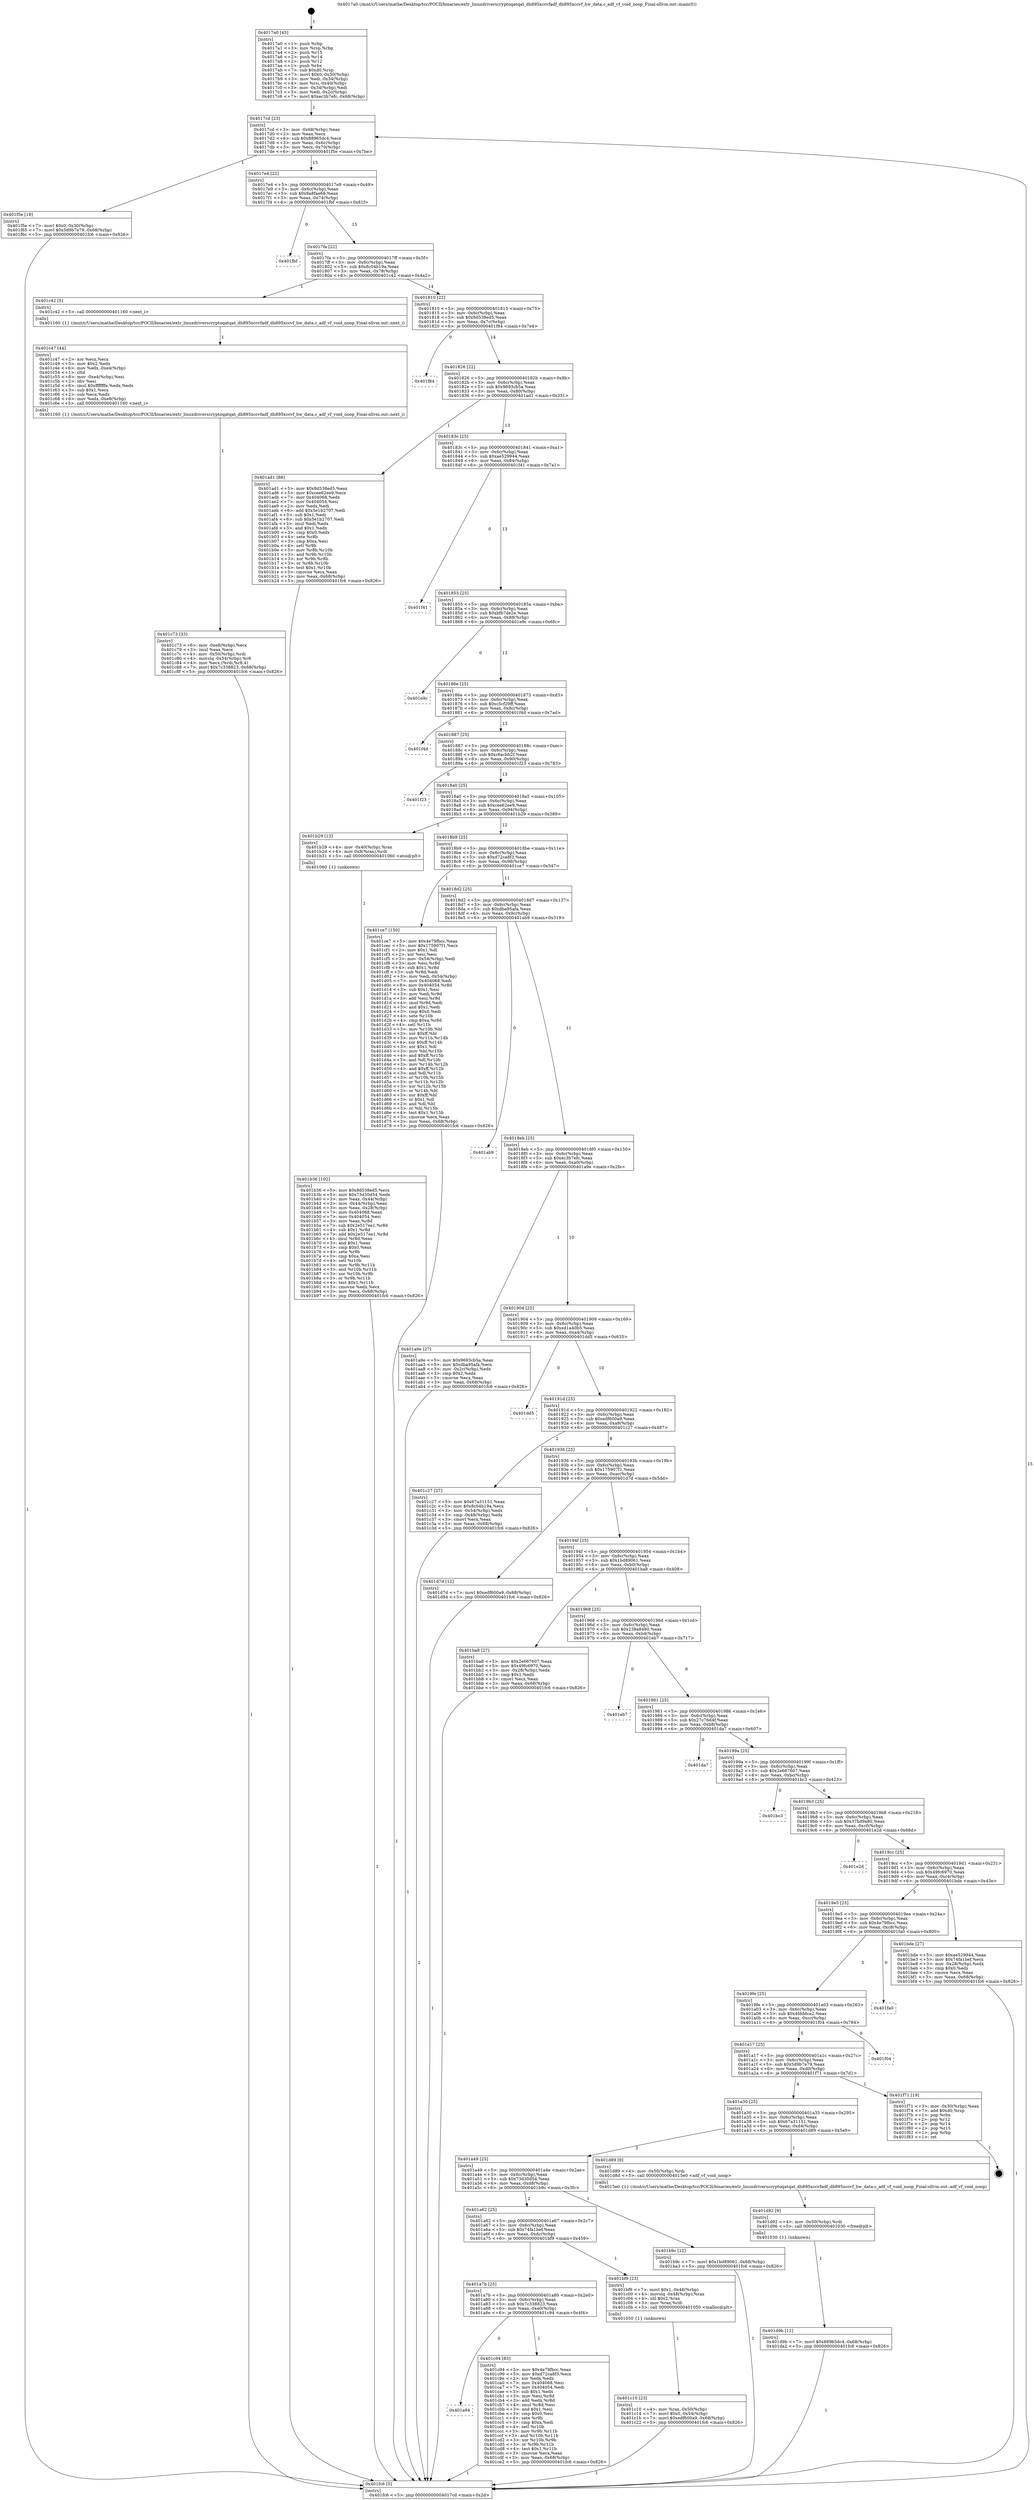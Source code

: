 digraph "0x4017a0" {
  label = "0x4017a0 (/mnt/c/Users/mathe/Desktop/tcc/POCII/binaries/extr_linuxdriverscryptoqatqat_dh895xccvfadf_dh895xccvf_hw_data.c_adf_vf_void_noop_Final-ollvm.out::main(0))"
  labelloc = "t"
  node[shape=record]

  Entry [label="",width=0.3,height=0.3,shape=circle,fillcolor=black,style=filled]
  "0x4017cd" [label="{
     0x4017cd [23]\l
     | [instrs]\l
     &nbsp;&nbsp;0x4017cd \<+3\>: mov -0x68(%rbp),%eax\l
     &nbsp;&nbsp;0x4017d0 \<+2\>: mov %eax,%ecx\l
     &nbsp;&nbsp;0x4017d2 \<+6\>: sub $0x88965dc4,%ecx\l
     &nbsp;&nbsp;0x4017d8 \<+3\>: mov %eax,-0x6c(%rbp)\l
     &nbsp;&nbsp;0x4017db \<+3\>: mov %ecx,-0x70(%rbp)\l
     &nbsp;&nbsp;0x4017de \<+6\>: je 0000000000401f5e \<main+0x7be\>\l
  }"]
  "0x401f5e" [label="{
     0x401f5e [19]\l
     | [instrs]\l
     &nbsp;&nbsp;0x401f5e \<+7\>: movl $0x0,-0x30(%rbp)\l
     &nbsp;&nbsp;0x401f65 \<+7\>: movl $0x5d9b7e79,-0x68(%rbp)\l
     &nbsp;&nbsp;0x401f6c \<+5\>: jmp 0000000000401fc6 \<main+0x826\>\l
  }"]
  "0x4017e4" [label="{
     0x4017e4 [22]\l
     | [instrs]\l
     &nbsp;&nbsp;0x4017e4 \<+5\>: jmp 00000000004017e9 \<main+0x49\>\l
     &nbsp;&nbsp;0x4017e9 \<+3\>: mov -0x6c(%rbp),%eax\l
     &nbsp;&nbsp;0x4017ec \<+5\>: sub $0x8a8fae68,%eax\l
     &nbsp;&nbsp;0x4017f1 \<+3\>: mov %eax,-0x74(%rbp)\l
     &nbsp;&nbsp;0x4017f4 \<+6\>: je 0000000000401fbf \<main+0x81f\>\l
  }"]
  Exit [label="",width=0.3,height=0.3,shape=circle,fillcolor=black,style=filled,peripheries=2]
  "0x401fbf" [label="{
     0x401fbf\l
  }", style=dashed]
  "0x4017fa" [label="{
     0x4017fa [22]\l
     | [instrs]\l
     &nbsp;&nbsp;0x4017fa \<+5\>: jmp 00000000004017ff \<main+0x5f\>\l
     &nbsp;&nbsp;0x4017ff \<+3\>: mov -0x6c(%rbp),%eax\l
     &nbsp;&nbsp;0x401802 \<+5\>: sub $0x8c04b19a,%eax\l
     &nbsp;&nbsp;0x401807 \<+3\>: mov %eax,-0x78(%rbp)\l
     &nbsp;&nbsp;0x40180a \<+6\>: je 0000000000401c42 \<main+0x4a2\>\l
  }"]
  "0x401d9b" [label="{
     0x401d9b [12]\l
     | [instrs]\l
     &nbsp;&nbsp;0x401d9b \<+7\>: movl $0x88965dc4,-0x68(%rbp)\l
     &nbsp;&nbsp;0x401da2 \<+5\>: jmp 0000000000401fc6 \<main+0x826\>\l
  }"]
  "0x401c42" [label="{
     0x401c42 [5]\l
     | [instrs]\l
     &nbsp;&nbsp;0x401c42 \<+5\>: call 0000000000401160 \<next_i\>\l
     | [calls]\l
     &nbsp;&nbsp;0x401160 \{1\} (/mnt/c/Users/mathe/Desktop/tcc/POCII/binaries/extr_linuxdriverscryptoqatqat_dh895xccvfadf_dh895xccvf_hw_data.c_adf_vf_void_noop_Final-ollvm.out::next_i)\l
  }"]
  "0x401810" [label="{
     0x401810 [22]\l
     | [instrs]\l
     &nbsp;&nbsp;0x401810 \<+5\>: jmp 0000000000401815 \<main+0x75\>\l
     &nbsp;&nbsp;0x401815 \<+3\>: mov -0x6c(%rbp),%eax\l
     &nbsp;&nbsp;0x401818 \<+5\>: sub $0x8d538ed5,%eax\l
     &nbsp;&nbsp;0x40181d \<+3\>: mov %eax,-0x7c(%rbp)\l
     &nbsp;&nbsp;0x401820 \<+6\>: je 0000000000401f84 \<main+0x7e4\>\l
  }"]
  "0x401d92" [label="{
     0x401d92 [9]\l
     | [instrs]\l
     &nbsp;&nbsp;0x401d92 \<+4\>: mov -0x50(%rbp),%rdi\l
     &nbsp;&nbsp;0x401d96 \<+5\>: call 0000000000401030 \<free@plt\>\l
     | [calls]\l
     &nbsp;&nbsp;0x401030 \{1\} (unknown)\l
  }"]
  "0x401f84" [label="{
     0x401f84\l
  }", style=dashed]
  "0x401826" [label="{
     0x401826 [22]\l
     | [instrs]\l
     &nbsp;&nbsp;0x401826 \<+5\>: jmp 000000000040182b \<main+0x8b\>\l
     &nbsp;&nbsp;0x40182b \<+3\>: mov -0x6c(%rbp),%eax\l
     &nbsp;&nbsp;0x40182e \<+5\>: sub $0x9693cb5a,%eax\l
     &nbsp;&nbsp;0x401833 \<+3\>: mov %eax,-0x80(%rbp)\l
     &nbsp;&nbsp;0x401836 \<+6\>: je 0000000000401ad1 \<main+0x331\>\l
  }"]
  "0x401a94" [label="{
     0x401a94\l
  }", style=dashed]
  "0x401ad1" [label="{
     0x401ad1 [88]\l
     | [instrs]\l
     &nbsp;&nbsp;0x401ad1 \<+5\>: mov $0x8d538ed5,%eax\l
     &nbsp;&nbsp;0x401ad6 \<+5\>: mov $0xcee62ee9,%ecx\l
     &nbsp;&nbsp;0x401adb \<+7\>: mov 0x404068,%edx\l
     &nbsp;&nbsp;0x401ae2 \<+7\>: mov 0x404054,%esi\l
     &nbsp;&nbsp;0x401ae9 \<+2\>: mov %edx,%edi\l
     &nbsp;&nbsp;0x401aeb \<+6\>: add $0x5e1b2707,%edi\l
     &nbsp;&nbsp;0x401af1 \<+3\>: sub $0x1,%edi\l
     &nbsp;&nbsp;0x401af4 \<+6\>: sub $0x5e1b2707,%edi\l
     &nbsp;&nbsp;0x401afa \<+3\>: imul %edi,%edx\l
     &nbsp;&nbsp;0x401afd \<+3\>: and $0x1,%edx\l
     &nbsp;&nbsp;0x401b00 \<+3\>: cmp $0x0,%edx\l
     &nbsp;&nbsp;0x401b03 \<+4\>: sete %r8b\l
     &nbsp;&nbsp;0x401b07 \<+3\>: cmp $0xa,%esi\l
     &nbsp;&nbsp;0x401b0a \<+4\>: setl %r9b\l
     &nbsp;&nbsp;0x401b0e \<+3\>: mov %r8b,%r10b\l
     &nbsp;&nbsp;0x401b11 \<+3\>: and %r9b,%r10b\l
     &nbsp;&nbsp;0x401b14 \<+3\>: xor %r9b,%r8b\l
     &nbsp;&nbsp;0x401b17 \<+3\>: or %r8b,%r10b\l
     &nbsp;&nbsp;0x401b1a \<+4\>: test $0x1,%r10b\l
     &nbsp;&nbsp;0x401b1e \<+3\>: cmovne %ecx,%eax\l
     &nbsp;&nbsp;0x401b21 \<+3\>: mov %eax,-0x68(%rbp)\l
     &nbsp;&nbsp;0x401b24 \<+5\>: jmp 0000000000401fc6 \<main+0x826\>\l
  }"]
  "0x40183c" [label="{
     0x40183c [25]\l
     | [instrs]\l
     &nbsp;&nbsp;0x40183c \<+5\>: jmp 0000000000401841 \<main+0xa1\>\l
     &nbsp;&nbsp;0x401841 \<+3\>: mov -0x6c(%rbp),%eax\l
     &nbsp;&nbsp;0x401844 \<+5\>: sub $0xae529944,%eax\l
     &nbsp;&nbsp;0x401849 \<+6\>: mov %eax,-0x84(%rbp)\l
     &nbsp;&nbsp;0x40184f \<+6\>: je 0000000000401f41 \<main+0x7a1\>\l
  }"]
  "0x401c94" [label="{
     0x401c94 [83]\l
     | [instrs]\l
     &nbsp;&nbsp;0x401c94 \<+5\>: mov $0x4e79fbcc,%eax\l
     &nbsp;&nbsp;0x401c99 \<+5\>: mov $0xd72ca8f3,%ecx\l
     &nbsp;&nbsp;0x401c9e \<+2\>: xor %edx,%edx\l
     &nbsp;&nbsp;0x401ca0 \<+7\>: mov 0x404068,%esi\l
     &nbsp;&nbsp;0x401ca7 \<+7\>: mov 0x404054,%edi\l
     &nbsp;&nbsp;0x401cae \<+3\>: sub $0x1,%edx\l
     &nbsp;&nbsp;0x401cb1 \<+3\>: mov %esi,%r8d\l
     &nbsp;&nbsp;0x401cb4 \<+3\>: add %edx,%r8d\l
     &nbsp;&nbsp;0x401cb7 \<+4\>: imul %r8d,%esi\l
     &nbsp;&nbsp;0x401cbb \<+3\>: and $0x1,%esi\l
     &nbsp;&nbsp;0x401cbe \<+3\>: cmp $0x0,%esi\l
     &nbsp;&nbsp;0x401cc1 \<+4\>: sete %r9b\l
     &nbsp;&nbsp;0x401cc5 \<+3\>: cmp $0xa,%edi\l
     &nbsp;&nbsp;0x401cc8 \<+4\>: setl %r10b\l
     &nbsp;&nbsp;0x401ccc \<+3\>: mov %r9b,%r11b\l
     &nbsp;&nbsp;0x401ccf \<+3\>: and %r10b,%r11b\l
     &nbsp;&nbsp;0x401cd2 \<+3\>: xor %r10b,%r9b\l
     &nbsp;&nbsp;0x401cd5 \<+3\>: or %r9b,%r11b\l
     &nbsp;&nbsp;0x401cd8 \<+4\>: test $0x1,%r11b\l
     &nbsp;&nbsp;0x401cdc \<+3\>: cmovne %ecx,%eax\l
     &nbsp;&nbsp;0x401cdf \<+3\>: mov %eax,-0x68(%rbp)\l
     &nbsp;&nbsp;0x401ce2 \<+5\>: jmp 0000000000401fc6 \<main+0x826\>\l
  }"]
  "0x401f41" [label="{
     0x401f41\l
  }", style=dashed]
  "0x401855" [label="{
     0x401855 [25]\l
     | [instrs]\l
     &nbsp;&nbsp;0x401855 \<+5\>: jmp 000000000040185a \<main+0xba\>\l
     &nbsp;&nbsp;0x40185a \<+3\>: mov -0x6c(%rbp),%eax\l
     &nbsp;&nbsp;0x40185d \<+5\>: sub $0xbfb7de2e,%eax\l
     &nbsp;&nbsp;0x401862 \<+6\>: mov %eax,-0x88(%rbp)\l
     &nbsp;&nbsp;0x401868 \<+6\>: je 0000000000401e9c \<main+0x6fc\>\l
  }"]
  "0x401c73" [label="{
     0x401c73 [33]\l
     | [instrs]\l
     &nbsp;&nbsp;0x401c73 \<+6\>: mov -0xe8(%rbp),%ecx\l
     &nbsp;&nbsp;0x401c79 \<+3\>: imul %eax,%ecx\l
     &nbsp;&nbsp;0x401c7c \<+4\>: mov -0x50(%rbp),%rdi\l
     &nbsp;&nbsp;0x401c80 \<+4\>: movslq -0x54(%rbp),%r8\l
     &nbsp;&nbsp;0x401c84 \<+4\>: mov %ecx,(%rdi,%r8,4)\l
     &nbsp;&nbsp;0x401c88 \<+7\>: movl $0x7c338823,-0x68(%rbp)\l
     &nbsp;&nbsp;0x401c8f \<+5\>: jmp 0000000000401fc6 \<main+0x826\>\l
  }"]
  "0x401e9c" [label="{
     0x401e9c\l
  }", style=dashed]
  "0x40186e" [label="{
     0x40186e [25]\l
     | [instrs]\l
     &nbsp;&nbsp;0x40186e \<+5\>: jmp 0000000000401873 \<main+0xd3\>\l
     &nbsp;&nbsp;0x401873 \<+3\>: mov -0x6c(%rbp),%eax\l
     &nbsp;&nbsp;0x401876 \<+5\>: sub $0xc5cf29ff,%eax\l
     &nbsp;&nbsp;0x40187b \<+6\>: mov %eax,-0x8c(%rbp)\l
     &nbsp;&nbsp;0x401881 \<+6\>: je 0000000000401f4d \<main+0x7ad\>\l
  }"]
  "0x401c47" [label="{
     0x401c47 [44]\l
     | [instrs]\l
     &nbsp;&nbsp;0x401c47 \<+2\>: xor %ecx,%ecx\l
     &nbsp;&nbsp;0x401c49 \<+5\>: mov $0x2,%edx\l
     &nbsp;&nbsp;0x401c4e \<+6\>: mov %edx,-0xe4(%rbp)\l
     &nbsp;&nbsp;0x401c54 \<+1\>: cltd\l
     &nbsp;&nbsp;0x401c55 \<+6\>: mov -0xe4(%rbp),%esi\l
     &nbsp;&nbsp;0x401c5b \<+2\>: idiv %esi\l
     &nbsp;&nbsp;0x401c5d \<+6\>: imul $0xfffffffe,%edx,%edx\l
     &nbsp;&nbsp;0x401c63 \<+3\>: sub $0x1,%ecx\l
     &nbsp;&nbsp;0x401c66 \<+2\>: sub %ecx,%edx\l
     &nbsp;&nbsp;0x401c68 \<+6\>: mov %edx,-0xe8(%rbp)\l
     &nbsp;&nbsp;0x401c6e \<+5\>: call 0000000000401160 \<next_i\>\l
     | [calls]\l
     &nbsp;&nbsp;0x401160 \{1\} (/mnt/c/Users/mathe/Desktop/tcc/POCII/binaries/extr_linuxdriverscryptoqatqat_dh895xccvfadf_dh895xccvf_hw_data.c_adf_vf_void_noop_Final-ollvm.out::next_i)\l
  }"]
  "0x401f4d" [label="{
     0x401f4d\l
  }", style=dashed]
  "0x401887" [label="{
     0x401887 [25]\l
     | [instrs]\l
     &nbsp;&nbsp;0x401887 \<+5\>: jmp 000000000040188c \<main+0xec\>\l
     &nbsp;&nbsp;0x40188c \<+3\>: mov -0x6c(%rbp),%eax\l
     &nbsp;&nbsp;0x40188f \<+5\>: sub $0xc6acbb2f,%eax\l
     &nbsp;&nbsp;0x401894 \<+6\>: mov %eax,-0x90(%rbp)\l
     &nbsp;&nbsp;0x40189a \<+6\>: je 0000000000401f23 \<main+0x783\>\l
  }"]
  "0x401c10" [label="{
     0x401c10 [23]\l
     | [instrs]\l
     &nbsp;&nbsp;0x401c10 \<+4\>: mov %rax,-0x50(%rbp)\l
     &nbsp;&nbsp;0x401c14 \<+7\>: movl $0x0,-0x54(%rbp)\l
     &nbsp;&nbsp;0x401c1b \<+7\>: movl $0xedf600a9,-0x68(%rbp)\l
     &nbsp;&nbsp;0x401c22 \<+5\>: jmp 0000000000401fc6 \<main+0x826\>\l
  }"]
  "0x401f23" [label="{
     0x401f23\l
  }", style=dashed]
  "0x4018a0" [label="{
     0x4018a0 [25]\l
     | [instrs]\l
     &nbsp;&nbsp;0x4018a0 \<+5\>: jmp 00000000004018a5 \<main+0x105\>\l
     &nbsp;&nbsp;0x4018a5 \<+3\>: mov -0x6c(%rbp),%eax\l
     &nbsp;&nbsp;0x4018a8 \<+5\>: sub $0xcee62ee9,%eax\l
     &nbsp;&nbsp;0x4018ad \<+6\>: mov %eax,-0x94(%rbp)\l
     &nbsp;&nbsp;0x4018b3 \<+6\>: je 0000000000401b29 \<main+0x389\>\l
  }"]
  "0x401a7b" [label="{
     0x401a7b [25]\l
     | [instrs]\l
     &nbsp;&nbsp;0x401a7b \<+5\>: jmp 0000000000401a80 \<main+0x2e0\>\l
     &nbsp;&nbsp;0x401a80 \<+3\>: mov -0x6c(%rbp),%eax\l
     &nbsp;&nbsp;0x401a83 \<+5\>: sub $0x7c338823,%eax\l
     &nbsp;&nbsp;0x401a88 \<+6\>: mov %eax,-0xe0(%rbp)\l
     &nbsp;&nbsp;0x401a8e \<+6\>: je 0000000000401c94 \<main+0x4f4\>\l
  }"]
  "0x401b29" [label="{
     0x401b29 [13]\l
     | [instrs]\l
     &nbsp;&nbsp;0x401b29 \<+4\>: mov -0x40(%rbp),%rax\l
     &nbsp;&nbsp;0x401b2d \<+4\>: mov 0x8(%rax),%rdi\l
     &nbsp;&nbsp;0x401b31 \<+5\>: call 0000000000401060 \<atoi@plt\>\l
     | [calls]\l
     &nbsp;&nbsp;0x401060 \{1\} (unknown)\l
  }"]
  "0x4018b9" [label="{
     0x4018b9 [25]\l
     | [instrs]\l
     &nbsp;&nbsp;0x4018b9 \<+5\>: jmp 00000000004018be \<main+0x11e\>\l
     &nbsp;&nbsp;0x4018be \<+3\>: mov -0x6c(%rbp),%eax\l
     &nbsp;&nbsp;0x4018c1 \<+5\>: sub $0xd72ca8f3,%eax\l
     &nbsp;&nbsp;0x4018c6 \<+6\>: mov %eax,-0x98(%rbp)\l
     &nbsp;&nbsp;0x4018cc \<+6\>: je 0000000000401ce7 \<main+0x547\>\l
  }"]
  "0x401bf9" [label="{
     0x401bf9 [23]\l
     | [instrs]\l
     &nbsp;&nbsp;0x401bf9 \<+7\>: movl $0x1,-0x48(%rbp)\l
     &nbsp;&nbsp;0x401c00 \<+4\>: movslq -0x48(%rbp),%rax\l
     &nbsp;&nbsp;0x401c04 \<+4\>: shl $0x2,%rax\l
     &nbsp;&nbsp;0x401c08 \<+3\>: mov %rax,%rdi\l
     &nbsp;&nbsp;0x401c0b \<+5\>: call 0000000000401050 \<malloc@plt\>\l
     | [calls]\l
     &nbsp;&nbsp;0x401050 \{1\} (unknown)\l
  }"]
  "0x401ce7" [label="{
     0x401ce7 [150]\l
     | [instrs]\l
     &nbsp;&nbsp;0x401ce7 \<+5\>: mov $0x4e79fbcc,%eax\l
     &nbsp;&nbsp;0x401cec \<+5\>: mov $0x175907f1,%ecx\l
     &nbsp;&nbsp;0x401cf1 \<+2\>: mov $0x1,%dl\l
     &nbsp;&nbsp;0x401cf3 \<+2\>: xor %esi,%esi\l
     &nbsp;&nbsp;0x401cf5 \<+3\>: mov -0x54(%rbp),%edi\l
     &nbsp;&nbsp;0x401cf8 \<+3\>: mov %esi,%r8d\l
     &nbsp;&nbsp;0x401cfb \<+4\>: sub $0x1,%r8d\l
     &nbsp;&nbsp;0x401cff \<+3\>: sub %r8d,%edi\l
     &nbsp;&nbsp;0x401d02 \<+3\>: mov %edi,-0x54(%rbp)\l
     &nbsp;&nbsp;0x401d05 \<+7\>: mov 0x404068,%edi\l
     &nbsp;&nbsp;0x401d0c \<+8\>: mov 0x404054,%r8d\l
     &nbsp;&nbsp;0x401d14 \<+3\>: sub $0x1,%esi\l
     &nbsp;&nbsp;0x401d17 \<+3\>: mov %edi,%r9d\l
     &nbsp;&nbsp;0x401d1a \<+3\>: add %esi,%r9d\l
     &nbsp;&nbsp;0x401d1d \<+4\>: imul %r9d,%edi\l
     &nbsp;&nbsp;0x401d21 \<+3\>: and $0x1,%edi\l
     &nbsp;&nbsp;0x401d24 \<+3\>: cmp $0x0,%edi\l
     &nbsp;&nbsp;0x401d27 \<+4\>: sete %r10b\l
     &nbsp;&nbsp;0x401d2b \<+4\>: cmp $0xa,%r8d\l
     &nbsp;&nbsp;0x401d2f \<+4\>: setl %r11b\l
     &nbsp;&nbsp;0x401d33 \<+3\>: mov %r10b,%bl\l
     &nbsp;&nbsp;0x401d36 \<+3\>: xor $0xff,%bl\l
     &nbsp;&nbsp;0x401d39 \<+3\>: mov %r11b,%r14b\l
     &nbsp;&nbsp;0x401d3c \<+4\>: xor $0xff,%r14b\l
     &nbsp;&nbsp;0x401d40 \<+3\>: xor $0x1,%dl\l
     &nbsp;&nbsp;0x401d43 \<+3\>: mov %bl,%r15b\l
     &nbsp;&nbsp;0x401d46 \<+4\>: and $0xff,%r15b\l
     &nbsp;&nbsp;0x401d4a \<+3\>: and %dl,%r10b\l
     &nbsp;&nbsp;0x401d4d \<+3\>: mov %r14b,%r12b\l
     &nbsp;&nbsp;0x401d50 \<+4\>: and $0xff,%r12b\l
     &nbsp;&nbsp;0x401d54 \<+3\>: and %dl,%r11b\l
     &nbsp;&nbsp;0x401d57 \<+3\>: or %r10b,%r15b\l
     &nbsp;&nbsp;0x401d5a \<+3\>: or %r11b,%r12b\l
     &nbsp;&nbsp;0x401d5d \<+3\>: xor %r12b,%r15b\l
     &nbsp;&nbsp;0x401d60 \<+3\>: or %r14b,%bl\l
     &nbsp;&nbsp;0x401d63 \<+3\>: xor $0xff,%bl\l
     &nbsp;&nbsp;0x401d66 \<+3\>: or $0x1,%dl\l
     &nbsp;&nbsp;0x401d69 \<+2\>: and %dl,%bl\l
     &nbsp;&nbsp;0x401d6b \<+3\>: or %bl,%r15b\l
     &nbsp;&nbsp;0x401d6e \<+4\>: test $0x1,%r15b\l
     &nbsp;&nbsp;0x401d72 \<+3\>: cmovne %ecx,%eax\l
     &nbsp;&nbsp;0x401d75 \<+3\>: mov %eax,-0x68(%rbp)\l
     &nbsp;&nbsp;0x401d78 \<+5\>: jmp 0000000000401fc6 \<main+0x826\>\l
  }"]
  "0x4018d2" [label="{
     0x4018d2 [25]\l
     | [instrs]\l
     &nbsp;&nbsp;0x4018d2 \<+5\>: jmp 00000000004018d7 \<main+0x137\>\l
     &nbsp;&nbsp;0x4018d7 \<+3\>: mov -0x6c(%rbp),%eax\l
     &nbsp;&nbsp;0x4018da \<+5\>: sub $0xdba95afa,%eax\l
     &nbsp;&nbsp;0x4018df \<+6\>: mov %eax,-0x9c(%rbp)\l
     &nbsp;&nbsp;0x4018e5 \<+6\>: je 0000000000401ab9 \<main+0x319\>\l
  }"]
  "0x401a62" [label="{
     0x401a62 [25]\l
     | [instrs]\l
     &nbsp;&nbsp;0x401a62 \<+5\>: jmp 0000000000401a67 \<main+0x2c7\>\l
     &nbsp;&nbsp;0x401a67 \<+3\>: mov -0x6c(%rbp),%eax\l
     &nbsp;&nbsp;0x401a6a \<+5\>: sub $0x74fa1bef,%eax\l
     &nbsp;&nbsp;0x401a6f \<+6\>: mov %eax,-0xdc(%rbp)\l
     &nbsp;&nbsp;0x401a75 \<+6\>: je 0000000000401bf9 \<main+0x459\>\l
  }"]
  "0x401ab9" [label="{
     0x401ab9\l
  }", style=dashed]
  "0x4018eb" [label="{
     0x4018eb [25]\l
     | [instrs]\l
     &nbsp;&nbsp;0x4018eb \<+5\>: jmp 00000000004018f0 \<main+0x150\>\l
     &nbsp;&nbsp;0x4018f0 \<+3\>: mov -0x6c(%rbp),%eax\l
     &nbsp;&nbsp;0x4018f3 \<+5\>: sub $0xec3b7efc,%eax\l
     &nbsp;&nbsp;0x4018f8 \<+6\>: mov %eax,-0xa0(%rbp)\l
     &nbsp;&nbsp;0x4018fe \<+6\>: je 0000000000401a9e \<main+0x2fe\>\l
  }"]
  "0x401b9c" [label="{
     0x401b9c [12]\l
     | [instrs]\l
     &nbsp;&nbsp;0x401b9c \<+7\>: movl $0x1bd89061,-0x68(%rbp)\l
     &nbsp;&nbsp;0x401ba3 \<+5\>: jmp 0000000000401fc6 \<main+0x826\>\l
  }"]
  "0x401a9e" [label="{
     0x401a9e [27]\l
     | [instrs]\l
     &nbsp;&nbsp;0x401a9e \<+5\>: mov $0x9693cb5a,%eax\l
     &nbsp;&nbsp;0x401aa3 \<+5\>: mov $0xdba95afa,%ecx\l
     &nbsp;&nbsp;0x401aa8 \<+3\>: mov -0x2c(%rbp),%edx\l
     &nbsp;&nbsp;0x401aab \<+3\>: cmp $0x2,%edx\l
     &nbsp;&nbsp;0x401aae \<+3\>: cmovne %ecx,%eax\l
     &nbsp;&nbsp;0x401ab1 \<+3\>: mov %eax,-0x68(%rbp)\l
     &nbsp;&nbsp;0x401ab4 \<+5\>: jmp 0000000000401fc6 \<main+0x826\>\l
  }"]
  "0x401904" [label="{
     0x401904 [25]\l
     | [instrs]\l
     &nbsp;&nbsp;0x401904 \<+5\>: jmp 0000000000401909 \<main+0x169\>\l
     &nbsp;&nbsp;0x401909 \<+3\>: mov -0x6c(%rbp),%eax\l
     &nbsp;&nbsp;0x40190c \<+5\>: sub $0xed1a40b5,%eax\l
     &nbsp;&nbsp;0x401911 \<+6\>: mov %eax,-0xa4(%rbp)\l
     &nbsp;&nbsp;0x401917 \<+6\>: je 0000000000401dd5 \<main+0x635\>\l
  }"]
  "0x401fc6" [label="{
     0x401fc6 [5]\l
     | [instrs]\l
     &nbsp;&nbsp;0x401fc6 \<+5\>: jmp 00000000004017cd \<main+0x2d\>\l
  }"]
  "0x4017a0" [label="{
     0x4017a0 [45]\l
     | [instrs]\l
     &nbsp;&nbsp;0x4017a0 \<+1\>: push %rbp\l
     &nbsp;&nbsp;0x4017a1 \<+3\>: mov %rsp,%rbp\l
     &nbsp;&nbsp;0x4017a4 \<+2\>: push %r15\l
     &nbsp;&nbsp;0x4017a6 \<+2\>: push %r14\l
     &nbsp;&nbsp;0x4017a8 \<+2\>: push %r12\l
     &nbsp;&nbsp;0x4017aa \<+1\>: push %rbx\l
     &nbsp;&nbsp;0x4017ab \<+7\>: sub $0xd0,%rsp\l
     &nbsp;&nbsp;0x4017b2 \<+7\>: movl $0x0,-0x30(%rbp)\l
     &nbsp;&nbsp;0x4017b9 \<+3\>: mov %edi,-0x34(%rbp)\l
     &nbsp;&nbsp;0x4017bc \<+4\>: mov %rsi,-0x40(%rbp)\l
     &nbsp;&nbsp;0x4017c0 \<+3\>: mov -0x34(%rbp),%edi\l
     &nbsp;&nbsp;0x4017c3 \<+3\>: mov %edi,-0x2c(%rbp)\l
     &nbsp;&nbsp;0x4017c6 \<+7\>: movl $0xec3b7efc,-0x68(%rbp)\l
  }"]
  "0x401b36" [label="{
     0x401b36 [102]\l
     | [instrs]\l
     &nbsp;&nbsp;0x401b36 \<+5\>: mov $0x8d538ed5,%ecx\l
     &nbsp;&nbsp;0x401b3b \<+5\>: mov $0x73d30d54,%edx\l
     &nbsp;&nbsp;0x401b40 \<+3\>: mov %eax,-0x44(%rbp)\l
     &nbsp;&nbsp;0x401b43 \<+3\>: mov -0x44(%rbp),%eax\l
     &nbsp;&nbsp;0x401b46 \<+3\>: mov %eax,-0x28(%rbp)\l
     &nbsp;&nbsp;0x401b49 \<+7\>: mov 0x404068,%eax\l
     &nbsp;&nbsp;0x401b50 \<+7\>: mov 0x404054,%esi\l
     &nbsp;&nbsp;0x401b57 \<+3\>: mov %eax,%r8d\l
     &nbsp;&nbsp;0x401b5a \<+7\>: sub $0x2e517ee1,%r8d\l
     &nbsp;&nbsp;0x401b61 \<+4\>: sub $0x1,%r8d\l
     &nbsp;&nbsp;0x401b65 \<+7\>: add $0x2e517ee1,%r8d\l
     &nbsp;&nbsp;0x401b6c \<+4\>: imul %r8d,%eax\l
     &nbsp;&nbsp;0x401b70 \<+3\>: and $0x1,%eax\l
     &nbsp;&nbsp;0x401b73 \<+3\>: cmp $0x0,%eax\l
     &nbsp;&nbsp;0x401b76 \<+4\>: sete %r9b\l
     &nbsp;&nbsp;0x401b7a \<+3\>: cmp $0xa,%esi\l
     &nbsp;&nbsp;0x401b7d \<+4\>: setl %r10b\l
     &nbsp;&nbsp;0x401b81 \<+3\>: mov %r9b,%r11b\l
     &nbsp;&nbsp;0x401b84 \<+3\>: and %r10b,%r11b\l
     &nbsp;&nbsp;0x401b87 \<+3\>: xor %r10b,%r9b\l
     &nbsp;&nbsp;0x401b8a \<+3\>: or %r9b,%r11b\l
     &nbsp;&nbsp;0x401b8d \<+4\>: test $0x1,%r11b\l
     &nbsp;&nbsp;0x401b91 \<+3\>: cmovne %edx,%ecx\l
     &nbsp;&nbsp;0x401b94 \<+3\>: mov %ecx,-0x68(%rbp)\l
     &nbsp;&nbsp;0x401b97 \<+5\>: jmp 0000000000401fc6 \<main+0x826\>\l
  }"]
  "0x401a49" [label="{
     0x401a49 [25]\l
     | [instrs]\l
     &nbsp;&nbsp;0x401a49 \<+5\>: jmp 0000000000401a4e \<main+0x2ae\>\l
     &nbsp;&nbsp;0x401a4e \<+3\>: mov -0x6c(%rbp),%eax\l
     &nbsp;&nbsp;0x401a51 \<+5\>: sub $0x73d30d54,%eax\l
     &nbsp;&nbsp;0x401a56 \<+6\>: mov %eax,-0xd8(%rbp)\l
     &nbsp;&nbsp;0x401a5c \<+6\>: je 0000000000401b9c \<main+0x3fc\>\l
  }"]
  "0x401dd5" [label="{
     0x401dd5\l
  }", style=dashed]
  "0x40191d" [label="{
     0x40191d [25]\l
     | [instrs]\l
     &nbsp;&nbsp;0x40191d \<+5\>: jmp 0000000000401922 \<main+0x182\>\l
     &nbsp;&nbsp;0x401922 \<+3\>: mov -0x6c(%rbp),%eax\l
     &nbsp;&nbsp;0x401925 \<+5\>: sub $0xedf600a9,%eax\l
     &nbsp;&nbsp;0x40192a \<+6\>: mov %eax,-0xa8(%rbp)\l
     &nbsp;&nbsp;0x401930 \<+6\>: je 0000000000401c27 \<main+0x487\>\l
  }"]
  "0x401d89" [label="{
     0x401d89 [9]\l
     | [instrs]\l
     &nbsp;&nbsp;0x401d89 \<+4\>: mov -0x50(%rbp),%rdi\l
     &nbsp;&nbsp;0x401d8d \<+5\>: call 00000000004015e0 \<adf_vf_void_noop\>\l
     | [calls]\l
     &nbsp;&nbsp;0x4015e0 \{1\} (/mnt/c/Users/mathe/Desktop/tcc/POCII/binaries/extr_linuxdriverscryptoqatqat_dh895xccvfadf_dh895xccvf_hw_data.c_adf_vf_void_noop_Final-ollvm.out::adf_vf_void_noop)\l
  }"]
  "0x401c27" [label="{
     0x401c27 [27]\l
     | [instrs]\l
     &nbsp;&nbsp;0x401c27 \<+5\>: mov $0x67a31151,%eax\l
     &nbsp;&nbsp;0x401c2c \<+5\>: mov $0x8c04b19a,%ecx\l
     &nbsp;&nbsp;0x401c31 \<+3\>: mov -0x54(%rbp),%edx\l
     &nbsp;&nbsp;0x401c34 \<+3\>: cmp -0x48(%rbp),%edx\l
     &nbsp;&nbsp;0x401c37 \<+3\>: cmovl %ecx,%eax\l
     &nbsp;&nbsp;0x401c3a \<+3\>: mov %eax,-0x68(%rbp)\l
     &nbsp;&nbsp;0x401c3d \<+5\>: jmp 0000000000401fc6 \<main+0x826\>\l
  }"]
  "0x401936" [label="{
     0x401936 [25]\l
     | [instrs]\l
     &nbsp;&nbsp;0x401936 \<+5\>: jmp 000000000040193b \<main+0x19b\>\l
     &nbsp;&nbsp;0x40193b \<+3\>: mov -0x6c(%rbp),%eax\l
     &nbsp;&nbsp;0x40193e \<+5\>: sub $0x175907f1,%eax\l
     &nbsp;&nbsp;0x401943 \<+6\>: mov %eax,-0xac(%rbp)\l
     &nbsp;&nbsp;0x401949 \<+6\>: je 0000000000401d7d \<main+0x5dd\>\l
  }"]
  "0x401a30" [label="{
     0x401a30 [25]\l
     | [instrs]\l
     &nbsp;&nbsp;0x401a30 \<+5\>: jmp 0000000000401a35 \<main+0x295\>\l
     &nbsp;&nbsp;0x401a35 \<+3\>: mov -0x6c(%rbp),%eax\l
     &nbsp;&nbsp;0x401a38 \<+5\>: sub $0x67a31151,%eax\l
     &nbsp;&nbsp;0x401a3d \<+6\>: mov %eax,-0xd4(%rbp)\l
     &nbsp;&nbsp;0x401a43 \<+6\>: je 0000000000401d89 \<main+0x5e9\>\l
  }"]
  "0x401d7d" [label="{
     0x401d7d [12]\l
     | [instrs]\l
     &nbsp;&nbsp;0x401d7d \<+7\>: movl $0xedf600a9,-0x68(%rbp)\l
     &nbsp;&nbsp;0x401d84 \<+5\>: jmp 0000000000401fc6 \<main+0x826\>\l
  }"]
  "0x40194f" [label="{
     0x40194f [25]\l
     | [instrs]\l
     &nbsp;&nbsp;0x40194f \<+5\>: jmp 0000000000401954 \<main+0x1b4\>\l
     &nbsp;&nbsp;0x401954 \<+3\>: mov -0x6c(%rbp),%eax\l
     &nbsp;&nbsp;0x401957 \<+5\>: sub $0x1bd89061,%eax\l
     &nbsp;&nbsp;0x40195c \<+6\>: mov %eax,-0xb0(%rbp)\l
     &nbsp;&nbsp;0x401962 \<+6\>: je 0000000000401ba8 \<main+0x408\>\l
  }"]
  "0x401f71" [label="{
     0x401f71 [19]\l
     | [instrs]\l
     &nbsp;&nbsp;0x401f71 \<+3\>: mov -0x30(%rbp),%eax\l
     &nbsp;&nbsp;0x401f74 \<+7\>: add $0xd0,%rsp\l
     &nbsp;&nbsp;0x401f7b \<+1\>: pop %rbx\l
     &nbsp;&nbsp;0x401f7c \<+2\>: pop %r12\l
     &nbsp;&nbsp;0x401f7e \<+2\>: pop %r14\l
     &nbsp;&nbsp;0x401f80 \<+2\>: pop %r15\l
     &nbsp;&nbsp;0x401f82 \<+1\>: pop %rbp\l
     &nbsp;&nbsp;0x401f83 \<+1\>: ret\l
  }"]
  "0x401ba8" [label="{
     0x401ba8 [27]\l
     | [instrs]\l
     &nbsp;&nbsp;0x401ba8 \<+5\>: mov $0x2e667607,%eax\l
     &nbsp;&nbsp;0x401bad \<+5\>: mov $0x49fc6970,%ecx\l
     &nbsp;&nbsp;0x401bb2 \<+3\>: mov -0x28(%rbp),%edx\l
     &nbsp;&nbsp;0x401bb5 \<+3\>: cmp $0x1,%edx\l
     &nbsp;&nbsp;0x401bb8 \<+3\>: cmovl %ecx,%eax\l
     &nbsp;&nbsp;0x401bbb \<+3\>: mov %eax,-0x68(%rbp)\l
     &nbsp;&nbsp;0x401bbe \<+5\>: jmp 0000000000401fc6 \<main+0x826\>\l
  }"]
  "0x401968" [label="{
     0x401968 [25]\l
     | [instrs]\l
     &nbsp;&nbsp;0x401968 \<+5\>: jmp 000000000040196d \<main+0x1cd\>\l
     &nbsp;&nbsp;0x40196d \<+3\>: mov -0x6c(%rbp),%eax\l
     &nbsp;&nbsp;0x401970 \<+5\>: sub $0x238a8480,%eax\l
     &nbsp;&nbsp;0x401975 \<+6\>: mov %eax,-0xb4(%rbp)\l
     &nbsp;&nbsp;0x40197b \<+6\>: je 0000000000401eb7 \<main+0x717\>\l
  }"]
  "0x401a17" [label="{
     0x401a17 [25]\l
     | [instrs]\l
     &nbsp;&nbsp;0x401a17 \<+5\>: jmp 0000000000401a1c \<main+0x27c\>\l
     &nbsp;&nbsp;0x401a1c \<+3\>: mov -0x6c(%rbp),%eax\l
     &nbsp;&nbsp;0x401a1f \<+5\>: sub $0x5d9b7e79,%eax\l
     &nbsp;&nbsp;0x401a24 \<+6\>: mov %eax,-0xd0(%rbp)\l
     &nbsp;&nbsp;0x401a2a \<+6\>: je 0000000000401f71 \<main+0x7d1\>\l
  }"]
  "0x401eb7" [label="{
     0x401eb7\l
  }", style=dashed]
  "0x401981" [label="{
     0x401981 [25]\l
     | [instrs]\l
     &nbsp;&nbsp;0x401981 \<+5\>: jmp 0000000000401986 \<main+0x1e6\>\l
     &nbsp;&nbsp;0x401986 \<+3\>: mov -0x6c(%rbp),%eax\l
     &nbsp;&nbsp;0x401989 \<+5\>: sub $0x27c76d4f,%eax\l
     &nbsp;&nbsp;0x40198e \<+6\>: mov %eax,-0xb8(%rbp)\l
     &nbsp;&nbsp;0x401994 \<+6\>: je 0000000000401da7 \<main+0x607\>\l
  }"]
  "0x401f04" [label="{
     0x401f04\l
  }", style=dashed]
  "0x401da7" [label="{
     0x401da7\l
  }", style=dashed]
  "0x40199a" [label="{
     0x40199a [25]\l
     | [instrs]\l
     &nbsp;&nbsp;0x40199a \<+5\>: jmp 000000000040199f \<main+0x1ff\>\l
     &nbsp;&nbsp;0x40199f \<+3\>: mov -0x6c(%rbp),%eax\l
     &nbsp;&nbsp;0x4019a2 \<+5\>: sub $0x2e667607,%eax\l
     &nbsp;&nbsp;0x4019a7 \<+6\>: mov %eax,-0xbc(%rbp)\l
     &nbsp;&nbsp;0x4019ad \<+6\>: je 0000000000401bc3 \<main+0x423\>\l
  }"]
  "0x4019fe" [label="{
     0x4019fe [25]\l
     | [instrs]\l
     &nbsp;&nbsp;0x4019fe \<+5\>: jmp 0000000000401a03 \<main+0x263\>\l
     &nbsp;&nbsp;0x401a03 \<+3\>: mov -0x6c(%rbp),%eax\l
     &nbsp;&nbsp;0x401a06 \<+5\>: sub $0x4fdddca2,%eax\l
     &nbsp;&nbsp;0x401a0b \<+6\>: mov %eax,-0xcc(%rbp)\l
     &nbsp;&nbsp;0x401a11 \<+6\>: je 0000000000401f04 \<main+0x764\>\l
  }"]
  "0x401bc3" [label="{
     0x401bc3\l
  }", style=dashed]
  "0x4019b3" [label="{
     0x4019b3 [25]\l
     | [instrs]\l
     &nbsp;&nbsp;0x4019b3 \<+5\>: jmp 00000000004019b8 \<main+0x218\>\l
     &nbsp;&nbsp;0x4019b8 \<+3\>: mov -0x6c(%rbp),%eax\l
     &nbsp;&nbsp;0x4019bb \<+5\>: sub $0x37bd9a80,%eax\l
     &nbsp;&nbsp;0x4019c0 \<+6\>: mov %eax,-0xc0(%rbp)\l
     &nbsp;&nbsp;0x4019c6 \<+6\>: je 0000000000401e2d \<main+0x68d\>\l
  }"]
  "0x401fa0" [label="{
     0x401fa0\l
  }", style=dashed]
  "0x401e2d" [label="{
     0x401e2d\l
  }", style=dashed]
  "0x4019cc" [label="{
     0x4019cc [25]\l
     | [instrs]\l
     &nbsp;&nbsp;0x4019cc \<+5\>: jmp 00000000004019d1 \<main+0x231\>\l
     &nbsp;&nbsp;0x4019d1 \<+3\>: mov -0x6c(%rbp),%eax\l
     &nbsp;&nbsp;0x4019d4 \<+5\>: sub $0x49fc6970,%eax\l
     &nbsp;&nbsp;0x4019d9 \<+6\>: mov %eax,-0xc4(%rbp)\l
     &nbsp;&nbsp;0x4019df \<+6\>: je 0000000000401bde \<main+0x43e\>\l
  }"]
  "0x4019e5" [label="{
     0x4019e5 [25]\l
     | [instrs]\l
     &nbsp;&nbsp;0x4019e5 \<+5\>: jmp 00000000004019ea \<main+0x24a\>\l
     &nbsp;&nbsp;0x4019ea \<+3\>: mov -0x6c(%rbp),%eax\l
     &nbsp;&nbsp;0x4019ed \<+5\>: sub $0x4e79fbcc,%eax\l
     &nbsp;&nbsp;0x4019f2 \<+6\>: mov %eax,-0xc8(%rbp)\l
     &nbsp;&nbsp;0x4019f8 \<+6\>: je 0000000000401fa0 \<main+0x800\>\l
  }"]
  "0x401bde" [label="{
     0x401bde [27]\l
     | [instrs]\l
     &nbsp;&nbsp;0x401bde \<+5\>: mov $0xae529944,%eax\l
     &nbsp;&nbsp;0x401be3 \<+5\>: mov $0x74fa1bef,%ecx\l
     &nbsp;&nbsp;0x401be8 \<+3\>: mov -0x28(%rbp),%edx\l
     &nbsp;&nbsp;0x401beb \<+3\>: cmp $0x0,%edx\l
     &nbsp;&nbsp;0x401bee \<+3\>: cmove %ecx,%eax\l
     &nbsp;&nbsp;0x401bf1 \<+3\>: mov %eax,-0x68(%rbp)\l
     &nbsp;&nbsp;0x401bf4 \<+5\>: jmp 0000000000401fc6 \<main+0x826\>\l
  }"]
  Entry -> "0x4017a0" [label=" 1"]
  "0x4017cd" -> "0x401f5e" [label=" 1"]
  "0x4017cd" -> "0x4017e4" [label=" 15"]
  "0x401f71" -> Exit [label=" 1"]
  "0x4017e4" -> "0x401fbf" [label=" 0"]
  "0x4017e4" -> "0x4017fa" [label=" 15"]
  "0x401f5e" -> "0x401fc6" [label=" 1"]
  "0x4017fa" -> "0x401c42" [label=" 1"]
  "0x4017fa" -> "0x401810" [label=" 14"]
  "0x401d9b" -> "0x401fc6" [label=" 1"]
  "0x401810" -> "0x401f84" [label=" 0"]
  "0x401810" -> "0x401826" [label=" 14"]
  "0x401d92" -> "0x401d9b" [label=" 1"]
  "0x401826" -> "0x401ad1" [label=" 1"]
  "0x401826" -> "0x40183c" [label=" 13"]
  "0x401d89" -> "0x401d92" [label=" 1"]
  "0x40183c" -> "0x401f41" [label=" 0"]
  "0x40183c" -> "0x401855" [label=" 13"]
  "0x401d7d" -> "0x401fc6" [label=" 1"]
  "0x401855" -> "0x401e9c" [label=" 0"]
  "0x401855" -> "0x40186e" [label=" 13"]
  "0x401c94" -> "0x401fc6" [label=" 1"]
  "0x40186e" -> "0x401f4d" [label=" 0"]
  "0x40186e" -> "0x401887" [label=" 13"]
  "0x401a7b" -> "0x401a94" [label=" 0"]
  "0x401887" -> "0x401f23" [label=" 0"]
  "0x401887" -> "0x4018a0" [label=" 13"]
  "0x401a7b" -> "0x401c94" [label=" 1"]
  "0x4018a0" -> "0x401b29" [label=" 1"]
  "0x4018a0" -> "0x4018b9" [label=" 12"]
  "0x401ce7" -> "0x401fc6" [label=" 1"]
  "0x4018b9" -> "0x401ce7" [label=" 1"]
  "0x4018b9" -> "0x4018d2" [label=" 11"]
  "0x401c73" -> "0x401fc6" [label=" 1"]
  "0x4018d2" -> "0x401ab9" [label=" 0"]
  "0x4018d2" -> "0x4018eb" [label=" 11"]
  "0x401c42" -> "0x401c47" [label=" 1"]
  "0x4018eb" -> "0x401a9e" [label=" 1"]
  "0x4018eb" -> "0x401904" [label=" 10"]
  "0x401a9e" -> "0x401fc6" [label=" 1"]
  "0x4017a0" -> "0x4017cd" [label=" 1"]
  "0x401fc6" -> "0x4017cd" [label=" 15"]
  "0x401ad1" -> "0x401fc6" [label=" 1"]
  "0x401b29" -> "0x401b36" [label=" 1"]
  "0x401b36" -> "0x401fc6" [label=" 1"]
  "0x401c27" -> "0x401fc6" [label=" 2"]
  "0x401904" -> "0x401dd5" [label=" 0"]
  "0x401904" -> "0x40191d" [label=" 10"]
  "0x401bf9" -> "0x401c10" [label=" 1"]
  "0x40191d" -> "0x401c27" [label=" 2"]
  "0x40191d" -> "0x401936" [label=" 8"]
  "0x401a62" -> "0x401a7b" [label=" 1"]
  "0x401936" -> "0x401d7d" [label=" 1"]
  "0x401936" -> "0x40194f" [label=" 7"]
  "0x401c47" -> "0x401c73" [label=" 1"]
  "0x40194f" -> "0x401ba8" [label=" 1"]
  "0x40194f" -> "0x401968" [label=" 6"]
  "0x401bde" -> "0x401fc6" [label=" 1"]
  "0x401968" -> "0x401eb7" [label=" 0"]
  "0x401968" -> "0x401981" [label=" 6"]
  "0x401b9c" -> "0x401fc6" [label=" 1"]
  "0x401981" -> "0x401da7" [label=" 0"]
  "0x401981" -> "0x40199a" [label=" 6"]
  "0x401a49" -> "0x401a62" [label=" 2"]
  "0x40199a" -> "0x401bc3" [label=" 0"]
  "0x40199a" -> "0x4019b3" [label=" 6"]
  "0x401c10" -> "0x401fc6" [label=" 1"]
  "0x4019b3" -> "0x401e2d" [label=" 0"]
  "0x4019b3" -> "0x4019cc" [label=" 6"]
  "0x401a30" -> "0x401a49" [label=" 3"]
  "0x4019cc" -> "0x401bde" [label=" 1"]
  "0x4019cc" -> "0x4019e5" [label=" 5"]
  "0x401a30" -> "0x401d89" [label=" 1"]
  "0x4019e5" -> "0x401fa0" [label=" 0"]
  "0x4019e5" -> "0x4019fe" [label=" 5"]
  "0x401a49" -> "0x401b9c" [label=" 1"]
  "0x4019fe" -> "0x401f04" [label=" 0"]
  "0x4019fe" -> "0x401a17" [label=" 5"]
  "0x401ba8" -> "0x401fc6" [label=" 1"]
  "0x401a17" -> "0x401f71" [label=" 1"]
  "0x401a17" -> "0x401a30" [label=" 4"]
  "0x401a62" -> "0x401bf9" [label=" 1"]
}
